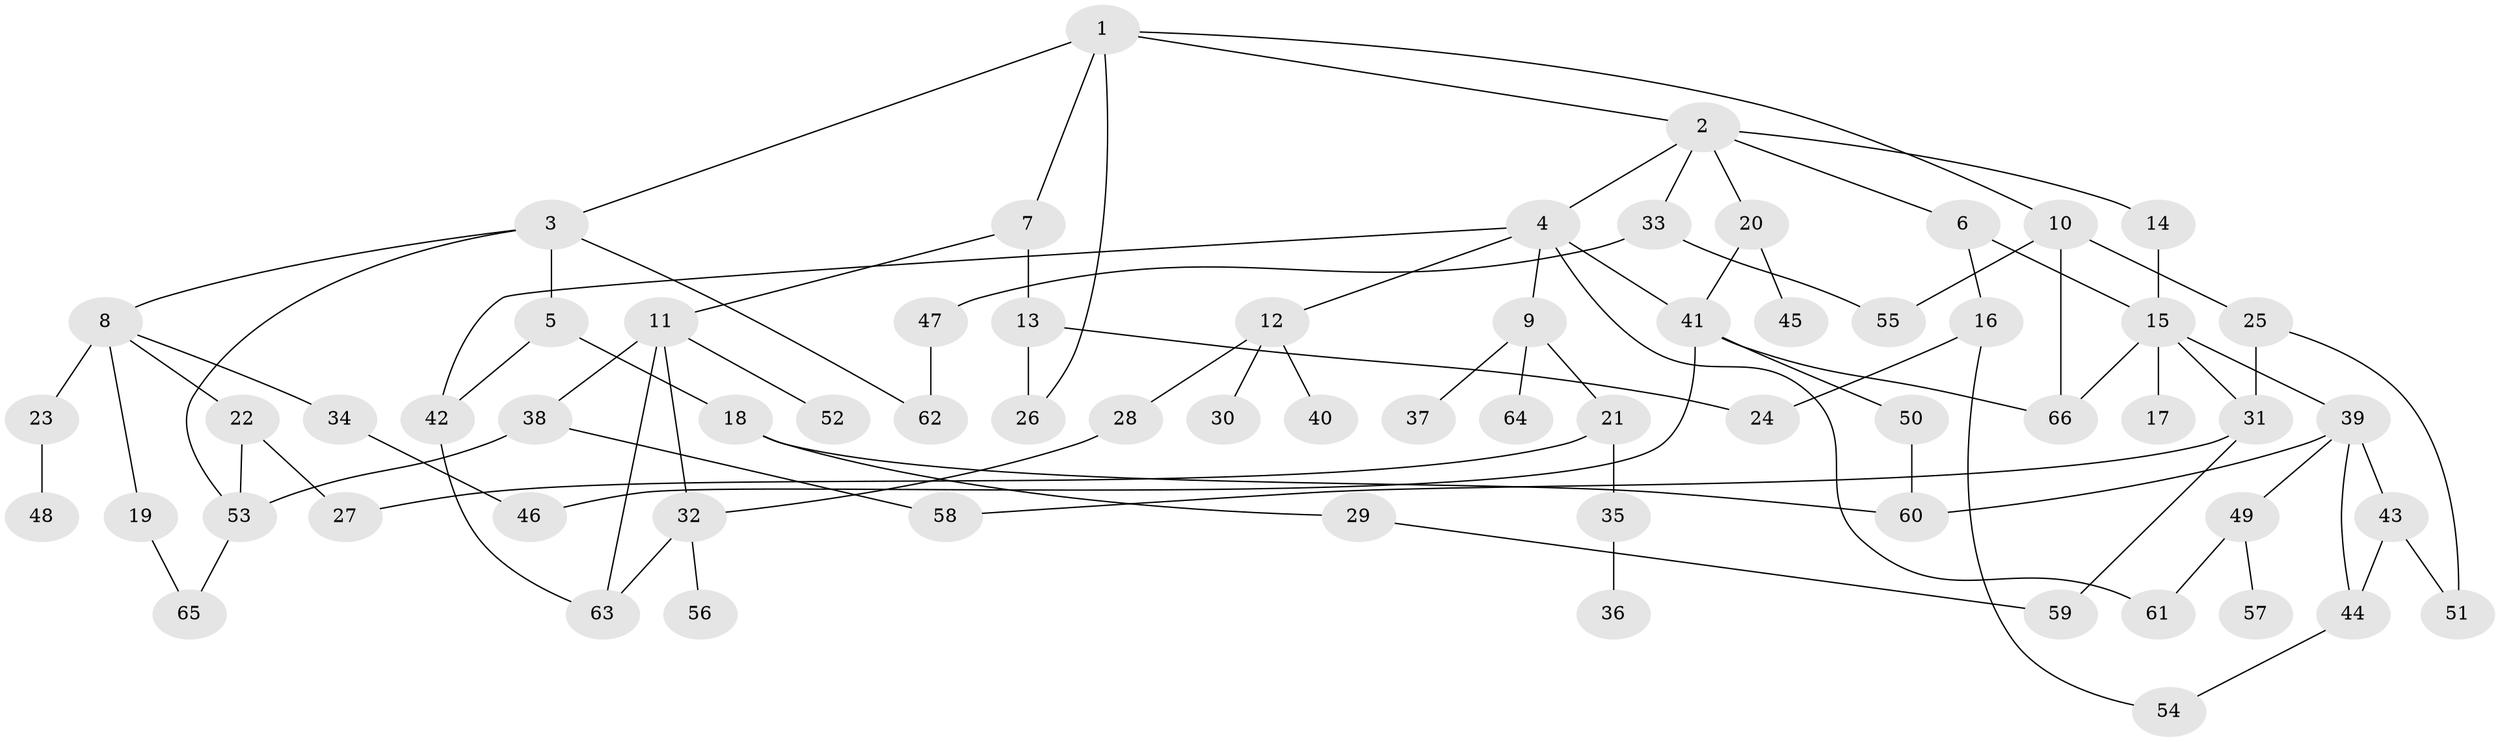 // coarse degree distribution, {10: 0.05263157894736842, 8: 0.05263157894736842, 5: 0.15789473684210525, 3: 0.15789473684210525, 4: 0.05263157894736842, 2: 0.3157894736842105, 7: 0.05263157894736842, 1: 0.15789473684210525}
// Generated by graph-tools (version 1.1) at 2025/16/03/04/25 18:16:55]
// undirected, 66 vertices, 91 edges
graph export_dot {
graph [start="1"]
  node [color=gray90,style=filled];
  1;
  2;
  3;
  4;
  5;
  6;
  7;
  8;
  9;
  10;
  11;
  12;
  13;
  14;
  15;
  16;
  17;
  18;
  19;
  20;
  21;
  22;
  23;
  24;
  25;
  26;
  27;
  28;
  29;
  30;
  31;
  32;
  33;
  34;
  35;
  36;
  37;
  38;
  39;
  40;
  41;
  42;
  43;
  44;
  45;
  46;
  47;
  48;
  49;
  50;
  51;
  52;
  53;
  54;
  55;
  56;
  57;
  58;
  59;
  60;
  61;
  62;
  63;
  64;
  65;
  66;
  1 -- 2;
  1 -- 3;
  1 -- 7;
  1 -- 10;
  1 -- 26;
  2 -- 4;
  2 -- 6;
  2 -- 14;
  2 -- 20;
  2 -- 33;
  3 -- 5;
  3 -- 8;
  3 -- 53;
  3 -- 62;
  4 -- 9;
  4 -- 12;
  4 -- 41;
  4 -- 61;
  4 -- 42;
  5 -- 18;
  5 -- 42;
  6 -- 16;
  6 -- 15;
  7 -- 11;
  7 -- 13;
  8 -- 19;
  8 -- 22;
  8 -- 23;
  8 -- 34;
  9 -- 21;
  9 -- 37;
  9 -- 64;
  10 -- 25;
  10 -- 55;
  10 -- 66;
  11 -- 38;
  11 -- 52;
  11 -- 63;
  11 -- 32;
  12 -- 28;
  12 -- 30;
  12 -- 40;
  13 -- 24;
  13 -- 26;
  14 -- 15;
  15 -- 17;
  15 -- 39;
  15 -- 66;
  15 -- 31;
  16 -- 54;
  16 -- 24;
  18 -- 29;
  18 -- 60;
  19 -- 65;
  20 -- 45;
  20 -- 41;
  21 -- 27;
  21 -- 35;
  22 -- 53;
  22 -- 27;
  23 -- 48;
  25 -- 31;
  25 -- 51;
  28 -- 32;
  29 -- 59;
  31 -- 58;
  31 -- 59;
  32 -- 56;
  32 -- 63;
  33 -- 47;
  33 -- 55;
  34 -- 46;
  35 -- 36;
  38 -- 58;
  38 -- 53;
  39 -- 43;
  39 -- 44;
  39 -- 49;
  39 -- 60;
  41 -- 50;
  41 -- 46;
  41 -- 66;
  42 -- 63;
  43 -- 51;
  43 -- 44;
  44 -- 54;
  47 -- 62;
  49 -- 57;
  49 -- 61;
  50 -- 60;
  53 -- 65;
}
